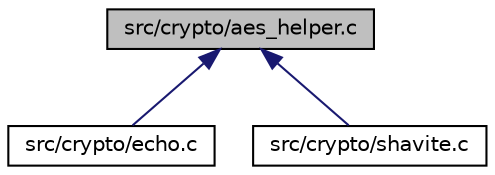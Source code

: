 digraph "src/crypto/aes_helper.c"
{
  edge [fontname="Helvetica",fontsize="10",labelfontname="Helvetica",labelfontsize="10"];
  node [fontname="Helvetica",fontsize="10",shape=record];
  Node3 [label="src/crypto/aes_helper.c",height=0.2,width=0.4,color="black", fillcolor="grey75", style="filled", fontcolor="black"];
  Node3 -> Node4 [dir="back",color="midnightblue",fontsize="10",style="solid",fontname="Helvetica"];
  Node4 [label="src/crypto/echo.c",height=0.2,width=0.4,color="black", fillcolor="white", style="filled",URL="$echo_8c.html"];
  Node3 -> Node5 [dir="back",color="midnightblue",fontsize="10",style="solid",fontname="Helvetica"];
  Node5 [label="src/crypto/shavite.c",height=0.2,width=0.4,color="black", fillcolor="white", style="filled",URL="$shavite_8c.html"];
}
